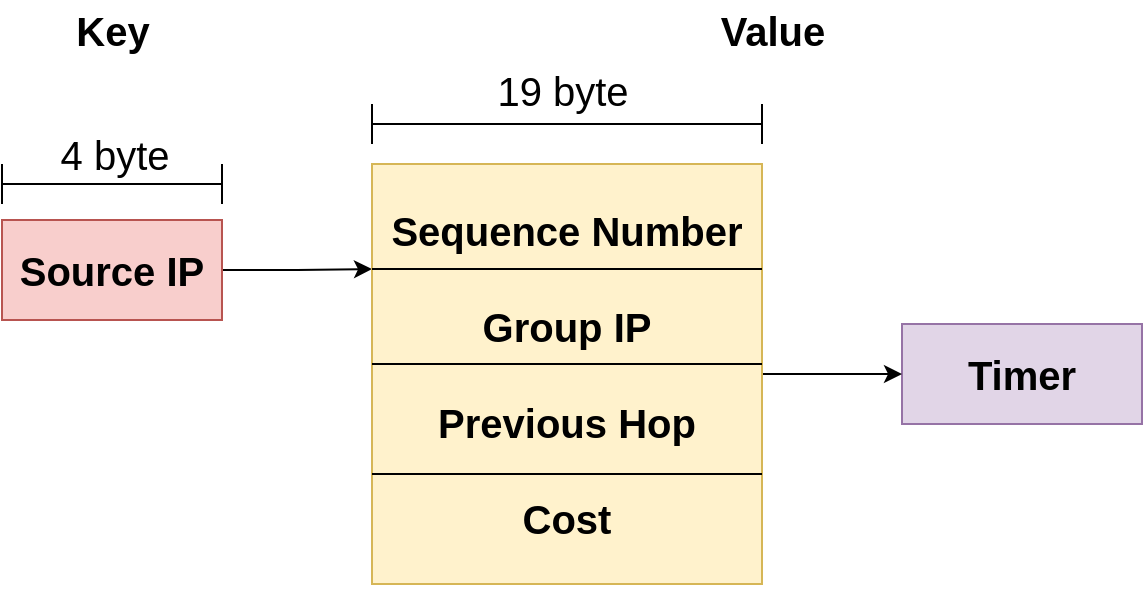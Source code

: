 <mxfile version="14.9.2" type="device"><diagram id="eRYonqHL9b5hYBSjvAid" name="Page-1"><mxGraphModel dx="1422" dy="752" grid="1" gridSize="10" guides="1" tooltips="1" connect="1" arrows="1" fold="1" page="1" pageScale="1" pageWidth="850" pageHeight="1100" math="0" shadow="0"><root><mxCell id="0"/><mxCell id="1" parent="0"/><mxCell id="NFPs95WyEAO5oa2GCpYP-194" style="edgeStyle=orthogonalEdgeStyle;rounded=0;orthogonalLoop=1;jettySize=auto;html=1;exitX=1;exitY=0.5;exitDx=0;exitDy=0;entryX=0;entryY=0.25;entryDx=0;entryDy=0;fontSize=20;" parent="1" source="NFPs95WyEAO5oa2GCpYP-179" target="NFPs95WyEAO5oa2GCpYP-187" edge="1"><mxGeometry relative="1" as="geometry"/></mxCell><mxCell id="NFPs95WyEAO5oa2GCpYP-179" value="Source IP" style="rounded=0;whiteSpace=wrap;html=1;fontSize=20;fillColor=#f8cecc;strokeColor=#b85450;fontStyle=1" parent="1" vertex="1"><mxGeometry x="170" y="158" width="110" height="50" as="geometry"/></mxCell><mxCell id="NFPs95WyEAO5oa2GCpYP-182" value="Timer" style="rounded=0;whiteSpace=wrap;html=1;fontSize=20;fillColor=#e1d5e7;strokeColor=#9673a6;fontStyle=1" parent="1" vertex="1"><mxGeometry x="620" y="210" width="120" height="50" as="geometry"/></mxCell><mxCell id="NFPs95WyEAO5oa2GCpYP-183" value="" style="endArrow=none;html=1;fontSize=20;" parent="1" edge="1"><mxGeometry width="50" height="50" relative="1" as="geometry"><mxPoint x="170" y="140" as="sourcePoint"/><mxPoint x="280" y="140" as="targetPoint"/></mxGeometry></mxCell><mxCell id="NFPs95WyEAO5oa2GCpYP-184" value="" style="endArrow=none;html=1;fontSize=20;" parent="1" edge="1"><mxGeometry width="50" height="50" relative="1" as="geometry"><mxPoint x="170" y="150" as="sourcePoint"/><mxPoint x="170" y="130" as="targetPoint"/></mxGeometry></mxCell><mxCell id="NFPs95WyEAO5oa2GCpYP-185" value="" style="endArrow=none;html=1;fontSize=20;" parent="1" edge="1"><mxGeometry width="50" height="50" relative="1" as="geometry"><mxPoint x="280" y="150" as="sourcePoint"/><mxPoint x="280" y="130" as="targetPoint"/></mxGeometry></mxCell><mxCell id="NFPs95WyEAO5oa2GCpYP-186" value="4 byte" style="text;html=1;align=center;verticalAlign=middle;resizable=0;points=[];autosize=1;strokeColor=none;fontSize=20;" parent="1" vertex="1"><mxGeometry x="191" y="110" width="70" height="30" as="geometry"/></mxCell><mxCell id="NFPs95WyEAO5oa2GCpYP-193" style="edgeStyle=orthogonalEdgeStyle;rounded=0;orthogonalLoop=1;jettySize=auto;html=1;exitX=1;exitY=0.5;exitDx=0;exitDy=0;entryX=0;entryY=0.5;entryDx=0;entryDy=0;fontSize=20;" parent="1" source="NFPs95WyEAO5oa2GCpYP-187" target="NFPs95WyEAO5oa2GCpYP-182" edge="1"><mxGeometry relative="1" as="geometry"/></mxCell><object label="&lt;div&gt;&lt;br&gt;&lt;/div&gt;&lt;div&gt;Sequence Number&lt;/div&gt;&lt;div&gt;&lt;br&gt;&lt;/div&gt;&lt;div&gt;Group IP&lt;/div&gt;&lt;div&gt;&lt;br&gt;&lt;/div&gt;&lt;div&gt;Previous Hop&lt;/div&gt;&lt;div&gt;&lt;br&gt;&lt;/div&gt;&lt;div&gt;Cost&lt;/div&gt;&lt;div&gt;&lt;br&gt;&lt;/div&gt;" data="" id="NFPs95WyEAO5oa2GCpYP-187"><mxCell style="rounded=0;whiteSpace=wrap;html=1;fontSize=20;fillColor=#fff2cc;strokeColor=#d6b656;fontStyle=1" parent="1" vertex="1"><mxGeometry x="355" y="130" width="195" height="210" as="geometry"/></mxCell></object><mxCell id="NFPs95WyEAO5oa2GCpYP-188" value="Key" style="text;html=1;align=center;verticalAlign=middle;resizable=0;points=[];autosize=1;strokeColor=none;fontSize=20;fontStyle=1" parent="1" vertex="1"><mxGeometry x="200" y="48" width="50" height="30" as="geometry"/></mxCell><mxCell id="NFPs95WyEAO5oa2GCpYP-189" value="Value" style="text;html=1;align=center;verticalAlign=middle;resizable=0;points=[];autosize=1;strokeColor=none;fontSize=20;fontStyle=1" parent="1" vertex="1"><mxGeometry x="520" y="48" width="70" height="30" as="geometry"/></mxCell><mxCell id="NFPs95WyEAO5oa2GCpYP-190" value="&lt;div&gt;19 byte&lt;/div&gt;" style="text;html=1;align=center;verticalAlign=middle;resizable=0;points=[];autosize=1;strokeColor=none;fontSize=20;" parent="1" vertex="1"><mxGeometry x="410" y="78" width="80" height="30" as="geometry"/></mxCell><mxCell id="NFPs95WyEAO5oa2GCpYP-195" value="" style="endArrow=none;html=1;fontSize=20;" parent="1" edge="1"><mxGeometry width="50" height="50" relative="1" as="geometry"><mxPoint x="355" y="110" as="sourcePoint"/><mxPoint x="550" y="110" as="targetPoint"/></mxGeometry></mxCell><mxCell id="NFPs95WyEAO5oa2GCpYP-196" value="" style="endArrow=none;html=1;fontSize=20;" parent="1" edge="1"><mxGeometry width="50" height="50" relative="1" as="geometry"><mxPoint x="355" y="120" as="sourcePoint"/><mxPoint x="355" y="100" as="targetPoint"/></mxGeometry></mxCell><mxCell id="NFPs95WyEAO5oa2GCpYP-197" value="" style="endArrow=none;html=1;fontSize=20;" parent="1" edge="1"><mxGeometry width="50" height="50" relative="1" as="geometry"><mxPoint x="550" y="120" as="sourcePoint"/><mxPoint x="550" y="100" as="targetPoint"/></mxGeometry></mxCell><mxCell id="4rWtwLm3Lh3AEI3m9XJg-1" value="" style="endArrow=none;html=1;entryX=1;entryY=0.25;entryDx=0;entryDy=0;exitX=0;exitY=0.25;exitDx=0;exitDy=0;" edge="1" parent="1" source="NFPs95WyEAO5oa2GCpYP-187" target="NFPs95WyEAO5oa2GCpYP-187"><mxGeometry width="50" height="50" relative="1" as="geometry"><mxPoint x="90" y="450" as="sourcePoint"/><mxPoint x="140" y="400" as="targetPoint"/></mxGeometry></mxCell><mxCell id="4rWtwLm3Lh3AEI3m9XJg-2" value="" style="endArrow=none;html=1;entryX=1;entryY=0.25;entryDx=0;entryDy=0;exitX=0;exitY=0.25;exitDx=0;exitDy=0;" edge="1" parent="1"><mxGeometry width="50" height="50" relative="1" as="geometry"><mxPoint x="355" y="230" as="sourcePoint"/><mxPoint x="550" y="230" as="targetPoint"/></mxGeometry></mxCell><mxCell id="4rWtwLm3Lh3AEI3m9XJg-3" value="" style="endArrow=none;html=1;entryX=1;entryY=0.25;entryDx=0;entryDy=0;exitX=0;exitY=0.25;exitDx=0;exitDy=0;" edge="1" parent="1"><mxGeometry width="50" height="50" relative="1" as="geometry"><mxPoint x="355" y="285" as="sourcePoint"/><mxPoint x="550" y="285" as="targetPoint"/></mxGeometry></mxCell></root></mxGraphModel></diagram></mxfile>